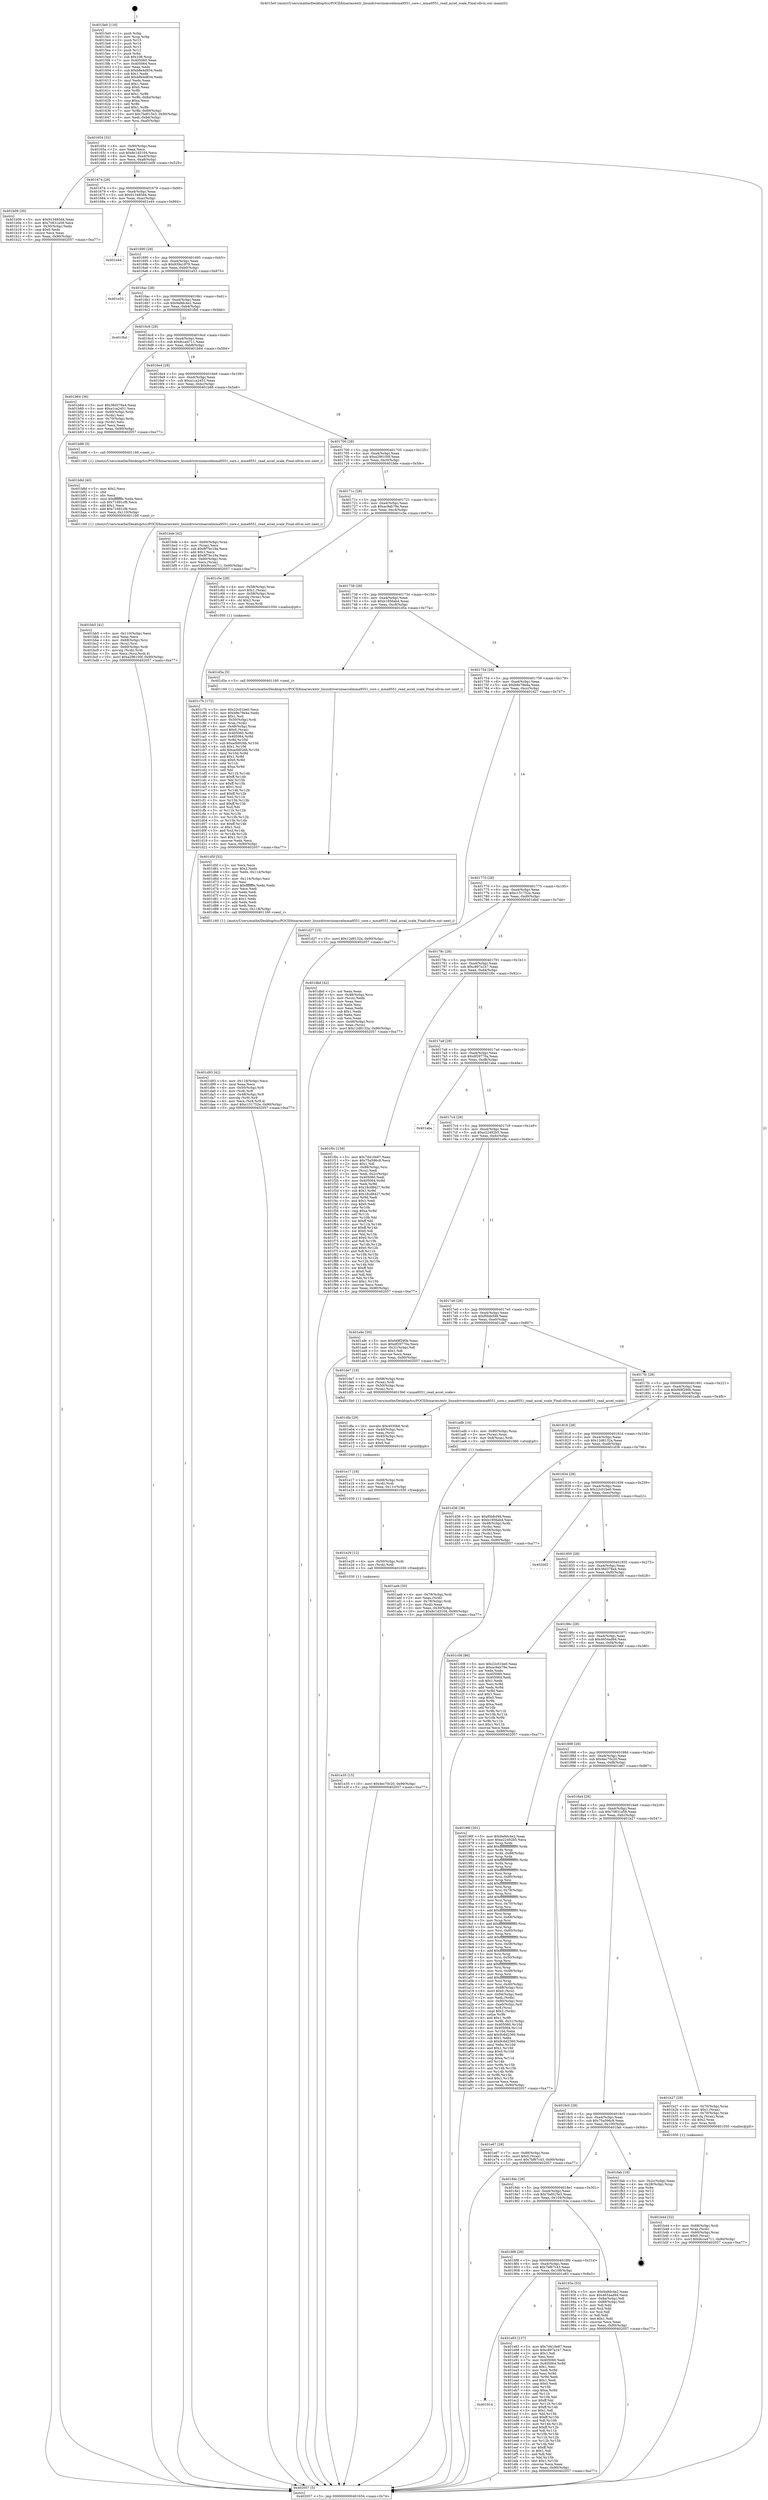 digraph "0x4015e0" {
  label = "0x4015e0 (/mnt/c/Users/mathe/Desktop/tcc/POCII/binaries/extr_linuxdriversiioaccelmma9551_core.c_mma9551_read_accel_scale_Final-ollvm.out::main(0))"
  labelloc = "t"
  node[shape=record]

  Entry [label="",width=0.3,height=0.3,shape=circle,fillcolor=black,style=filled]
  "0x401654" [label="{
     0x401654 [32]\l
     | [instrs]\l
     &nbsp;&nbsp;0x401654 \<+6\>: mov -0x90(%rbp),%eax\l
     &nbsp;&nbsp;0x40165a \<+2\>: mov %eax,%ecx\l
     &nbsp;&nbsp;0x40165c \<+6\>: sub $0x8c1d3104,%ecx\l
     &nbsp;&nbsp;0x401662 \<+6\>: mov %eax,-0xa4(%rbp)\l
     &nbsp;&nbsp;0x401668 \<+6\>: mov %ecx,-0xa8(%rbp)\l
     &nbsp;&nbsp;0x40166e \<+6\>: je 0000000000401b09 \<main+0x529\>\l
  }"]
  "0x401b09" [label="{
     0x401b09 [30]\l
     | [instrs]\l
     &nbsp;&nbsp;0x401b09 \<+5\>: mov $0x913485d4,%eax\l
     &nbsp;&nbsp;0x401b0e \<+5\>: mov $0x70831a58,%ecx\l
     &nbsp;&nbsp;0x401b13 \<+3\>: mov -0x30(%rbp),%edx\l
     &nbsp;&nbsp;0x401b16 \<+3\>: cmp $0x0,%edx\l
     &nbsp;&nbsp;0x401b19 \<+3\>: cmove %ecx,%eax\l
     &nbsp;&nbsp;0x401b1c \<+6\>: mov %eax,-0x90(%rbp)\l
     &nbsp;&nbsp;0x401b22 \<+5\>: jmp 0000000000402057 \<main+0xa77\>\l
  }"]
  "0x401674" [label="{
     0x401674 [28]\l
     | [instrs]\l
     &nbsp;&nbsp;0x401674 \<+5\>: jmp 0000000000401679 \<main+0x99\>\l
     &nbsp;&nbsp;0x401679 \<+6\>: mov -0xa4(%rbp),%eax\l
     &nbsp;&nbsp;0x40167f \<+5\>: sub $0x913485d4,%eax\l
     &nbsp;&nbsp;0x401684 \<+6\>: mov %eax,-0xac(%rbp)\l
     &nbsp;&nbsp;0x40168a \<+6\>: je 0000000000401e44 \<main+0x864\>\l
  }"]
  Exit [label="",width=0.3,height=0.3,shape=circle,fillcolor=black,style=filled,peripheries=2]
  "0x401e44" [label="{
     0x401e44\l
  }", style=dashed]
  "0x401690" [label="{
     0x401690 [28]\l
     | [instrs]\l
     &nbsp;&nbsp;0x401690 \<+5\>: jmp 0000000000401695 \<main+0xb5\>\l
     &nbsp;&nbsp;0x401695 \<+6\>: mov -0xa4(%rbp),%eax\l
     &nbsp;&nbsp;0x40169b \<+5\>: sub $0x939a1879,%eax\l
     &nbsp;&nbsp;0x4016a0 \<+6\>: mov %eax,-0xb0(%rbp)\l
     &nbsp;&nbsp;0x4016a6 \<+6\>: je 0000000000401e53 \<main+0x873\>\l
  }"]
  "0x401914" [label="{
     0x401914\l
  }", style=dashed]
  "0x401e53" [label="{
     0x401e53\l
  }", style=dashed]
  "0x4016ac" [label="{
     0x4016ac [28]\l
     | [instrs]\l
     &nbsp;&nbsp;0x4016ac \<+5\>: jmp 00000000004016b1 \<main+0xd1\>\l
     &nbsp;&nbsp;0x4016b1 \<+6\>: mov -0xa4(%rbp),%eax\l
     &nbsp;&nbsp;0x4016b7 \<+5\>: sub $0x9a9dc4e2,%eax\l
     &nbsp;&nbsp;0x4016bc \<+6\>: mov %eax,-0xb4(%rbp)\l
     &nbsp;&nbsp;0x4016c2 \<+6\>: je 0000000000401fbd \<main+0x9dd\>\l
  }"]
  "0x401e83" [label="{
     0x401e83 [137]\l
     | [instrs]\l
     &nbsp;&nbsp;0x401e83 \<+5\>: mov $0x7d410e87,%eax\l
     &nbsp;&nbsp;0x401e88 \<+5\>: mov $0xc897a1b7,%ecx\l
     &nbsp;&nbsp;0x401e8d \<+2\>: mov $0x1,%dl\l
     &nbsp;&nbsp;0x401e8f \<+2\>: xor %esi,%esi\l
     &nbsp;&nbsp;0x401e91 \<+7\>: mov 0x405060,%edi\l
     &nbsp;&nbsp;0x401e98 \<+8\>: mov 0x405064,%r8d\l
     &nbsp;&nbsp;0x401ea0 \<+3\>: sub $0x1,%esi\l
     &nbsp;&nbsp;0x401ea3 \<+3\>: mov %edi,%r9d\l
     &nbsp;&nbsp;0x401ea6 \<+3\>: add %esi,%r9d\l
     &nbsp;&nbsp;0x401ea9 \<+4\>: imul %r9d,%edi\l
     &nbsp;&nbsp;0x401ead \<+3\>: and $0x1,%edi\l
     &nbsp;&nbsp;0x401eb0 \<+3\>: cmp $0x0,%edi\l
     &nbsp;&nbsp;0x401eb3 \<+4\>: sete %r10b\l
     &nbsp;&nbsp;0x401eb7 \<+4\>: cmp $0xa,%r8d\l
     &nbsp;&nbsp;0x401ebb \<+4\>: setl %r11b\l
     &nbsp;&nbsp;0x401ebf \<+3\>: mov %r10b,%bl\l
     &nbsp;&nbsp;0x401ec2 \<+3\>: xor $0xff,%bl\l
     &nbsp;&nbsp;0x401ec5 \<+3\>: mov %r11b,%r14b\l
     &nbsp;&nbsp;0x401ec8 \<+4\>: xor $0xff,%r14b\l
     &nbsp;&nbsp;0x401ecc \<+3\>: xor $0x1,%dl\l
     &nbsp;&nbsp;0x401ecf \<+3\>: mov %bl,%r15b\l
     &nbsp;&nbsp;0x401ed2 \<+4\>: and $0xff,%r15b\l
     &nbsp;&nbsp;0x401ed6 \<+3\>: and %dl,%r10b\l
     &nbsp;&nbsp;0x401ed9 \<+3\>: mov %r14b,%r12b\l
     &nbsp;&nbsp;0x401edc \<+4\>: and $0xff,%r12b\l
     &nbsp;&nbsp;0x401ee0 \<+3\>: and %dl,%r11b\l
     &nbsp;&nbsp;0x401ee3 \<+3\>: or %r10b,%r15b\l
     &nbsp;&nbsp;0x401ee6 \<+3\>: or %r11b,%r12b\l
     &nbsp;&nbsp;0x401ee9 \<+3\>: xor %r12b,%r15b\l
     &nbsp;&nbsp;0x401eec \<+3\>: or %r14b,%bl\l
     &nbsp;&nbsp;0x401eef \<+3\>: xor $0xff,%bl\l
     &nbsp;&nbsp;0x401ef2 \<+3\>: or $0x1,%dl\l
     &nbsp;&nbsp;0x401ef5 \<+2\>: and %dl,%bl\l
     &nbsp;&nbsp;0x401ef7 \<+3\>: or %bl,%r15b\l
     &nbsp;&nbsp;0x401efa \<+4\>: test $0x1,%r15b\l
     &nbsp;&nbsp;0x401efe \<+3\>: cmovne %ecx,%eax\l
     &nbsp;&nbsp;0x401f01 \<+6\>: mov %eax,-0x90(%rbp)\l
     &nbsp;&nbsp;0x401f07 \<+5\>: jmp 0000000000402057 \<main+0xa77\>\l
  }"]
  "0x401fbd" [label="{
     0x401fbd\l
  }", style=dashed]
  "0x4016c8" [label="{
     0x4016c8 [28]\l
     | [instrs]\l
     &nbsp;&nbsp;0x4016c8 \<+5\>: jmp 00000000004016cd \<main+0xed\>\l
     &nbsp;&nbsp;0x4016cd \<+6\>: mov -0xa4(%rbp),%eax\l
     &nbsp;&nbsp;0x4016d3 \<+5\>: sub $0x9cca4711,%eax\l
     &nbsp;&nbsp;0x4016d8 \<+6\>: mov %eax,-0xb8(%rbp)\l
     &nbsp;&nbsp;0x4016de \<+6\>: je 0000000000401b64 \<main+0x584\>\l
  }"]
  "0x401e35" [label="{
     0x401e35 [15]\l
     | [instrs]\l
     &nbsp;&nbsp;0x401e35 \<+10\>: movl $0x4ec70c20,-0x90(%rbp)\l
     &nbsp;&nbsp;0x401e3f \<+5\>: jmp 0000000000402057 \<main+0xa77\>\l
  }"]
  "0x401b64" [label="{
     0x401b64 [36]\l
     | [instrs]\l
     &nbsp;&nbsp;0x401b64 \<+5\>: mov $0x36d378a4,%eax\l
     &nbsp;&nbsp;0x401b69 \<+5\>: mov $0xa1ca2451,%ecx\l
     &nbsp;&nbsp;0x401b6e \<+4\>: mov -0x60(%rbp),%rdx\l
     &nbsp;&nbsp;0x401b72 \<+2\>: mov (%rdx),%esi\l
     &nbsp;&nbsp;0x401b74 \<+4\>: mov -0x70(%rbp),%rdx\l
     &nbsp;&nbsp;0x401b78 \<+2\>: cmp (%rdx),%esi\l
     &nbsp;&nbsp;0x401b7a \<+3\>: cmovl %ecx,%eax\l
     &nbsp;&nbsp;0x401b7d \<+6\>: mov %eax,-0x90(%rbp)\l
     &nbsp;&nbsp;0x401b83 \<+5\>: jmp 0000000000402057 \<main+0xa77\>\l
  }"]
  "0x4016e4" [label="{
     0x4016e4 [28]\l
     | [instrs]\l
     &nbsp;&nbsp;0x4016e4 \<+5\>: jmp 00000000004016e9 \<main+0x109\>\l
     &nbsp;&nbsp;0x4016e9 \<+6\>: mov -0xa4(%rbp),%eax\l
     &nbsp;&nbsp;0x4016ef \<+5\>: sub $0xa1ca2451,%eax\l
     &nbsp;&nbsp;0x4016f4 \<+6\>: mov %eax,-0xbc(%rbp)\l
     &nbsp;&nbsp;0x4016fa \<+6\>: je 0000000000401b88 \<main+0x5a8\>\l
  }"]
  "0x401e29" [label="{
     0x401e29 [12]\l
     | [instrs]\l
     &nbsp;&nbsp;0x401e29 \<+4\>: mov -0x50(%rbp),%rdi\l
     &nbsp;&nbsp;0x401e2d \<+3\>: mov (%rdi),%rdi\l
     &nbsp;&nbsp;0x401e30 \<+5\>: call 0000000000401030 \<free@plt\>\l
     | [calls]\l
     &nbsp;&nbsp;0x401030 \{1\} (unknown)\l
  }"]
  "0x401b88" [label="{
     0x401b88 [5]\l
     | [instrs]\l
     &nbsp;&nbsp;0x401b88 \<+5\>: call 0000000000401160 \<next_i\>\l
     | [calls]\l
     &nbsp;&nbsp;0x401160 \{1\} (/mnt/c/Users/mathe/Desktop/tcc/POCII/binaries/extr_linuxdriversiioaccelmma9551_core.c_mma9551_read_accel_scale_Final-ollvm.out::next_i)\l
  }"]
  "0x401700" [label="{
     0x401700 [28]\l
     | [instrs]\l
     &nbsp;&nbsp;0x401700 \<+5\>: jmp 0000000000401705 \<main+0x125\>\l
     &nbsp;&nbsp;0x401705 \<+6\>: mov -0xa4(%rbp),%eax\l
     &nbsp;&nbsp;0x40170b \<+5\>: sub $0xa296100f,%eax\l
     &nbsp;&nbsp;0x401710 \<+6\>: mov %eax,-0xc0(%rbp)\l
     &nbsp;&nbsp;0x401716 \<+6\>: je 0000000000401bde \<main+0x5fe\>\l
  }"]
  "0x401e17" [label="{
     0x401e17 [18]\l
     | [instrs]\l
     &nbsp;&nbsp;0x401e17 \<+4\>: mov -0x68(%rbp),%rdi\l
     &nbsp;&nbsp;0x401e1b \<+3\>: mov (%rdi),%rdi\l
     &nbsp;&nbsp;0x401e1e \<+6\>: mov %eax,-0x11c(%rbp)\l
     &nbsp;&nbsp;0x401e24 \<+5\>: call 0000000000401030 \<free@plt\>\l
     | [calls]\l
     &nbsp;&nbsp;0x401030 \{1\} (unknown)\l
  }"]
  "0x401bde" [label="{
     0x401bde [42]\l
     | [instrs]\l
     &nbsp;&nbsp;0x401bde \<+4\>: mov -0x60(%rbp),%rax\l
     &nbsp;&nbsp;0x401be2 \<+2\>: mov (%rax),%ecx\l
     &nbsp;&nbsp;0x401be4 \<+6\>: sub $0x8f7bc19a,%ecx\l
     &nbsp;&nbsp;0x401bea \<+3\>: add $0x1,%ecx\l
     &nbsp;&nbsp;0x401bed \<+6\>: add $0x8f7bc19a,%ecx\l
     &nbsp;&nbsp;0x401bf3 \<+4\>: mov -0x60(%rbp),%rax\l
     &nbsp;&nbsp;0x401bf7 \<+2\>: mov %ecx,(%rax)\l
     &nbsp;&nbsp;0x401bf9 \<+10\>: movl $0x9cca4711,-0x90(%rbp)\l
     &nbsp;&nbsp;0x401c03 \<+5\>: jmp 0000000000402057 \<main+0xa77\>\l
  }"]
  "0x40171c" [label="{
     0x40171c [28]\l
     | [instrs]\l
     &nbsp;&nbsp;0x40171c \<+5\>: jmp 0000000000401721 \<main+0x141\>\l
     &nbsp;&nbsp;0x401721 \<+6\>: mov -0xa4(%rbp),%eax\l
     &nbsp;&nbsp;0x401727 \<+5\>: sub $0xac9ab79e,%eax\l
     &nbsp;&nbsp;0x40172c \<+6\>: mov %eax,-0xc4(%rbp)\l
     &nbsp;&nbsp;0x401732 \<+6\>: je 0000000000401c5e \<main+0x67e\>\l
  }"]
  "0x401dfa" [label="{
     0x401dfa [29]\l
     | [instrs]\l
     &nbsp;&nbsp;0x401dfa \<+10\>: movabs $0x4030b6,%rdi\l
     &nbsp;&nbsp;0x401e04 \<+4\>: mov -0x40(%rbp),%rsi\l
     &nbsp;&nbsp;0x401e08 \<+2\>: mov %eax,(%rsi)\l
     &nbsp;&nbsp;0x401e0a \<+4\>: mov -0x40(%rbp),%rsi\l
     &nbsp;&nbsp;0x401e0e \<+2\>: mov (%rsi),%esi\l
     &nbsp;&nbsp;0x401e10 \<+2\>: mov $0x0,%al\l
     &nbsp;&nbsp;0x401e12 \<+5\>: call 0000000000401040 \<printf@plt\>\l
     | [calls]\l
     &nbsp;&nbsp;0x401040 \{1\} (unknown)\l
  }"]
  "0x401c5e" [label="{
     0x401c5e [29]\l
     | [instrs]\l
     &nbsp;&nbsp;0x401c5e \<+4\>: mov -0x58(%rbp),%rax\l
     &nbsp;&nbsp;0x401c62 \<+6\>: movl $0x1,(%rax)\l
     &nbsp;&nbsp;0x401c68 \<+4\>: mov -0x58(%rbp),%rax\l
     &nbsp;&nbsp;0x401c6c \<+3\>: movslq (%rax),%rax\l
     &nbsp;&nbsp;0x401c6f \<+4\>: shl $0x2,%rax\l
     &nbsp;&nbsp;0x401c73 \<+3\>: mov %rax,%rdi\l
     &nbsp;&nbsp;0x401c76 \<+5\>: call 0000000000401050 \<malloc@plt\>\l
     | [calls]\l
     &nbsp;&nbsp;0x401050 \{1\} (unknown)\l
  }"]
  "0x401738" [label="{
     0x401738 [28]\l
     | [instrs]\l
     &nbsp;&nbsp;0x401738 \<+5\>: jmp 000000000040173d \<main+0x15d\>\l
     &nbsp;&nbsp;0x40173d \<+6\>: mov -0xa4(%rbp),%eax\l
     &nbsp;&nbsp;0x401743 \<+5\>: sub $0xb1856ab4,%eax\l
     &nbsp;&nbsp;0x401748 \<+6\>: mov %eax,-0xc8(%rbp)\l
     &nbsp;&nbsp;0x40174e \<+6\>: je 0000000000401d5a \<main+0x77a\>\l
  }"]
  "0x401d93" [label="{
     0x401d93 [42]\l
     | [instrs]\l
     &nbsp;&nbsp;0x401d93 \<+6\>: mov -0x118(%rbp),%ecx\l
     &nbsp;&nbsp;0x401d99 \<+3\>: imul %eax,%ecx\l
     &nbsp;&nbsp;0x401d9c \<+4\>: mov -0x50(%rbp),%r8\l
     &nbsp;&nbsp;0x401da0 \<+3\>: mov (%r8),%r8\l
     &nbsp;&nbsp;0x401da3 \<+4\>: mov -0x48(%rbp),%r9\l
     &nbsp;&nbsp;0x401da7 \<+3\>: movslq (%r9),%r9\l
     &nbsp;&nbsp;0x401daa \<+4\>: mov %ecx,(%r8,%r9,4)\l
     &nbsp;&nbsp;0x401dae \<+10\>: movl $0xc151752e,-0x90(%rbp)\l
     &nbsp;&nbsp;0x401db8 \<+5\>: jmp 0000000000402057 \<main+0xa77\>\l
  }"]
  "0x401d5a" [label="{
     0x401d5a [5]\l
     | [instrs]\l
     &nbsp;&nbsp;0x401d5a \<+5\>: call 0000000000401160 \<next_i\>\l
     | [calls]\l
     &nbsp;&nbsp;0x401160 \{1\} (/mnt/c/Users/mathe/Desktop/tcc/POCII/binaries/extr_linuxdriversiioaccelmma9551_core.c_mma9551_read_accel_scale_Final-ollvm.out::next_i)\l
  }"]
  "0x401754" [label="{
     0x401754 [28]\l
     | [instrs]\l
     &nbsp;&nbsp;0x401754 \<+5\>: jmp 0000000000401759 \<main+0x179\>\l
     &nbsp;&nbsp;0x401759 \<+6\>: mov -0xa4(%rbp),%eax\l
     &nbsp;&nbsp;0x40175f \<+5\>: sub $0xb9e79e4a,%eax\l
     &nbsp;&nbsp;0x401764 \<+6\>: mov %eax,-0xcc(%rbp)\l
     &nbsp;&nbsp;0x40176a \<+6\>: je 0000000000401d27 \<main+0x747\>\l
  }"]
  "0x401d5f" [label="{
     0x401d5f [52]\l
     | [instrs]\l
     &nbsp;&nbsp;0x401d5f \<+2\>: xor %ecx,%ecx\l
     &nbsp;&nbsp;0x401d61 \<+5\>: mov $0x2,%edx\l
     &nbsp;&nbsp;0x401d66 \<+6\>: mov %edx,-0x114(%rbp)\l
     &nbsp;&nbsp;0x401d6c \<+1\>: cltd\l
     &nbsp;&nbsp;0x401d6d \<+6\>: mov -0x114(%rbp),%esi\l
     &nbsp;&nbsp;0x401d73 \<+2\>: idiv %esi\l
     &nbsp;&nbsp;0x401d75 \<+6\>: imul $0xfffffffe,%edx,%edx\l
     &nbsp;&nbsp;0x401d7b \<+2\>: mov %ecx,%edi\l
     &nbsp;&nbsp;0x401d7d \<+2\>: sub %edx,%edi\l
     &nbsp;&nbsp;0x401d7f \<+2\>: mov %ecx,%edx\l
     &nbsp;&nbsp;0x401d81 \<+3\>: sub $0x1,%edx\l
     &nbsp;&nbsp;0x401d84 \<+2\>: add %edx,%edi\l
     &nbsp;&nbsp;0x401d86 \<+2\>: sub %edi,%ecx\l
     &nbsp;&nbsp;0x401d88 \<+6\>: mov %ecx,-0x118(%rbp)\l
     &nbsp;&nbsp;0x401d8e \<+5\>: call 0000000000401160 \<next_i\>\l
     | [calls]\l
     &nbsp;&nbsp;0x401160 \{1\} (/mnt/c/Users/mathe/Desktop/tcc/POCII/binaries/extr_linuxdriversiioaccelmma9551_core.c_mma9551_read_accel_scale_Final-ollvm.out::next_i)\l
  }"]
  "0x401d27" [label="{
     0x401d27 [15]\l
     | [instrs]\l
     &nbsp;&nbsp;0x401d27 \<+10\>: movl $0x12d8132a,-0x90(%rbp)\l
     &nbsp;&nbsp;0x401d31 \<+5\>: jmp 0000000000402057 \<main+0xa77\>\l
  }"]
  "0x401770" [label="{
     0x401770 [28]\l
     | [instrs]\l
     &nbsp;&nbsp;0x401770 \<+5\>: jmp 0000000000401775 \<main+0x195\>\l
     &nbsp;&nbsp;0x401775 \<+6\>: mov -0xa4(%rbp),%eax\l
     &nbsp;&nbsp;0x40177b \<+5\>: sub $0xc151752e,%eax\l
     &nbsp;&nbsp;0x401780 \<+6\>: mov %eax,-0xd0(%rbp)\l
     &nbsp;&nbsp;0x401786 \<+6\>: je 0000000000401dbd \<main+0x7dd\>\l
  }"]
  "0x401c7b" [label="{
     0x401c7b [172]\l
     | [instrs]\l
     &nbsp;&nbsp;0x401c7b \<+5\>: mov $0x22c01be0,%ecx\l
     &nbsp;&nbsp;0x401c80 \<+5\>: mov $0xb9e79e4a,%edx\l
     &nbsp;&nbsp;0x401c85 \<+3\>: mov $0x1,%sil\l
     &nbsp;&nbsp;0x401c88 \<+4\>: mov -0x50(%rbp),%rdi\l
     &nbsp;&nbsp;0x401c8c \<+3\>: mov %rax,(%rdi)\l
     &nbsp;&nbsp;0x401c8f \<+4\>: mov -0x48(%rbp),%rax\l
     &nbsp;&nbsp;0x401c93 \<+6\>: movl $0x0,(%rax)\l
     &nbsp;&nbsp;0x401c99 \<+8\>: mov 0x405060,%r8d\l
     &nbsp;&nbsp;0x401ca1 \<+8\>: mov 0x405064,%r9d\l
     &nbsp;&nbsp;0x401ca9 \<+3\>: mov %r8d,%r10d\l
     &nbsp;&nbsp;0x401cac \<+7\>: sub $0xacfd026b,%r10d\l
     &nbsp;&nbsp;0x401cb3 \<+4\>: sub $0x1,%r10d\l
     &nbsp;&nbsp;0x401cb7 \<+7\>: add $0xacfd026b,%r10d\l
     &nbsp;&nbsp;0x401cbe \<+4\>: imul %r10d,%r8d\l
     &nbsp;&nbsp;0x401cc2 \<+4\>: and $0x1,%r8d\l
     &nbsp;&nbsp;0x401cc6 \<+4\>: cmp $0x0,%r8d\l
     &nbsp;&nbsp;0x401cca \<+4\>: sete %r11b\l
     &nbsp;&nbsp;0x401cce \<+4\>: cmp $0xa,%r9d\l
     &nbsp;&nbsp;0x401cd2 \<+3\>: setl %bl\l
     &nbsp;&nbsp;0x401cd5 \<+3\>: mov %r11b,%r14b\l
     &nbsp;&nbsp;0x401cd8 \<+4\>: xor $0xff,%r14b\l
     &nbsp;&nbsp;0x401cdc \<+3\>: mov %bl,%r15b\l
     &nbsp;&nbsp;0x401cdf \<+4\>: xor $0xff,%r15b\l
     &nbsp;&nbsp;0x401ce3 \<+4\>: xor $0x1,%sil\l
     &nbsp;&nbsp;0x401ce7 \<+3\>: mov %r14b,%r12b\l
     &nbsp;&nbsp;0x401cea \<+4\>: and $0xff,%r12b\l
     &nbsp;&nbsp;0x401cee \<+3\>: and %sil,%r11b\l
     &nbsp;&nbsp;0x401cf1 \<+3\>: mov %r15b,%r13b\l
     &nbsp;&nbsp;0x401cf4 \<+4\>: and $0xff,%r13b\l
     &nbsp;&nbsp;0x401cf8 \<+3\>: and %sil,%bl\l
     &nbsp;&nbsp;0x401cfb \<+3\>: or %r11b,%r12b\l
     &nbsp;&nbsp;0x401cfe \<+3\>: or %bl,%r13b\l
     &nbsp;&nbsp;0x401d01 \<+3\>: xor %r13b,%r12b\l
     &nbsp;&nbsp;0x401d04 \<+3\>: or %r15b,%r14b\l
     &nbsp;&nbsp;0x401d07 \<+4\>: xor $0xff,%r14b\l
     &nbsp;&nbsp;0x401d0b \<+4\>: or $0x1,%sil\l
     &nbsp;&nbsp;0x401d0f \<+3\>: and %sil,%r14b\l
     &nbsp;&nbsp;0x401d12 \<+3\>: or %r14b,%r12b\l
     &nbsp;&nbsp;0x401d15 \<+4\>: test $0x1,%r12b\l
     &nbsp;&nbsp;0x401d19 \<+3\>: cmovne %edx,%ecx\l
     &nbsp;&nbsp;0x401d1c \<+6\>: mov %ecx,-0x90(%rbp)\l
     &nbsp;&nbsp;0x401d22 \<+5\>: jmp 0000000000402057 \<main+0xa77\>\l
  }"]
  "0x401dbd" [label="{
     0x401dbd [42]\l
     | [instrs]\l
     &nbsp;&nbsp;0x401dbd \<+2\>: xor %eax,%eax\l
     &nbsp;&nbsp;0x401dbf \<+4\>: mov -0x48(%rbp),%rcx\l
     &nbsp;&nbsp;0x401dc3 \<+2\>: mov (%rcx),%edx\l
     &nbsp;&nbsp;0x401dc5 \<+2\>: mov %eax,%esi\l
     &nbsp;&nbsp;0x401dc7 \<+2\>: sub %edx,%esi\l
     &nbsp;&nbsp;0x401dc9 \<+2\>: mov %eax,%edx\l
     &nbsp;&nbsp;0x401dcb \<+3\>: sub $0x1,%edx\l
     &nbsp;&nbsp;0x401dce \<+2\>: add %edx,%esi\l
     &nbsp;&nbsp;0x401dd0 \<+2\>: sub %esi,%eax\l
     &nbsp;&nbsp;0x401dd2 \<+4\>: mov -0x48(%rbp),%rcx\l
     &nbsp;&nbsp;0x401dd6 \<+2\>: mov %eax,(%rcx)\l
     &nbsp;&nbsp;0x401dd8 \<+10\>: movl $0x12d8132a,-0x90(%rbp)\l
     &nbsp;&nbsp;0x401de2 \<+5\>: jmp 0000000000402057 \<main+0xa77\>\l
  }"]
  "0x40178c" [label="{
     0x40178c [28]\l
     | [instrs]\l
     &nbsp;&nbsp;0x40178c \<+5\>: jmp 0000000000401791 \<main+0x1b1\>\l
     &nbsp;&nbsp;0x401791 \<+6\>: mov -0xa4(%rbp),%eax\l
     &nbsp;&nbsp;0x401797 \<+5\>: sub $0xc897a1b7,%eax\l
     &nbsp;&nbsp;0x40179c \<+6\>: mov %eax,-0xd4(%rbp)\l
     &nbsp;&nbsp;0x4017a2 \<+6\>: je 0000000000401f0c \<main+0x92c\>\l
  }"]
  "0x401bb5" [label="{
     0x401bb5 [41]\l
     | [instrs]\l
     &nbsp;&nbsp;0x401bb5 \<+6\>: mov -0x110(%rbp),%ecx\l
     &nbsp;&nbsp;0x401bbb \<+3\>: imul %eax,%ecx\l
     &nbsp;&nbsp;0x401bbe \<+4\>: mov -0x68(%rbp),%rsi\l
     &nbsp;&nbsp;0x401bc2 \<+3\>: mov (%rsi),%rsi\l
     &nbsp;&nbsp;0x401bc5 \<+4\>: mov -0x60(%rbp),%rdi\l
     &nbsp;&nbsp;0x401bc9 \<+3\>: movslq (%rdi),%rdi\l
     &nbsp;&nbsp;0x401bcc \<+3\>: mov %ecx,(%rsi,%rdi,4)\l
     &nbsp;&nbsp;0x401bcf \<+10\>: movl $0xa296100f,-0x90(%rbp)\l
     &nbsp;&nbsp;0x401bd9 \<+5\>: jmp 0000000000402057 \<main+0xa77\>\l
  }"]
  "0x401f0c" [label="{
     0x401f0c [159]\l
     | [instrs]\l
     &nbsp;&nbsp;0x401f0c \<+5\>: mov $0x7d410e87,%eax\l
     &nbsp;&nbsp;0x401f11 \<+5\>: mov $0x75a596c9,%ecx\l
     &nbsp;&nbsp;0x401f16 \<+2\>: mov $0x1,%dl\l
     &nbsp;&nbsp;0x401f18 \<+7\>: mov -0x88(%rbp),%rsi\l
     &nbsp;&nbsp;0x401f1f \<+2\>: mov (%rsi),%edi\l
     &nbsp;&nbsp;0x401f21 \<+3\>: mov %edi,-0x2c(%rbp)\l
     &nbsp;&nbsp;0x401f24 \<+7\>: mov 0x405060,%edi\l
     &nbsp;&nbsp;0x401f2b \<+8\>: mov 0x405064,%r8d\l
     &nbsp;&nbsp;0x401f33 \<+3\>: mov %edi,%r9d\l
     &nbsp;&nbsp;0x401f36 \<+7\>: sub $0x18cd8427,%r9d\l
     &nbsp;&nbsp;0x401f3d \<+4\>: sub $0x1,%r9d\l
     &nbsp;&nbsp;0x401f41 \<+7\>: add $0x18cd8427,%r9d\l
     &nbsp;&nbsp;0x401f48 \<+4\>: imul %r9d,%edi\l
     &nbsp;&nbsp;0x401f4c \<+3\>: and $0x1,%edi\l
     &nbsp;&nbsp;0x401f4f \<+3\>: cmp $0x0,%edi\l
     &nbsp;&nbsp;0x401f52 \<+4\>: sete %r10b\l
     &nbsp;&nbsp;0x401f56 \<+4\>: cmp $0xa,%r8d\l
     &nbsp;&nbsp;0x401f5a \<+4\>: setl %r11b\l
     &nbsp;&nbsp;0x401f5e \<+3\>: mov %r10b,%bl\l
     &nbsp;&nbsp;0x401f61 \<+3\>: xor $0xff,%bl\l
     &nbsp;&nbsp;0x401f64 \<+3\>: mov %r11b,%r14b\l
     &nbsp;&nbsp;0x401f67 \<+4\>: xor $0xff,%r14b\l
     &nbsp;&nbsp;0x401f6b \<+3\>: xor $0x0,%dl\l
     &nbsp;&nbsp;0x401f6e \<+3\>: mov %bl,%r15b\l
     &nbsp;&nbsp;0x401f71 \<+4\>: and $0x0,%r15b\l
     &nbsp;&nbsp;0x401f75 \<+3\>: and %dl,%r10b\l
     &nbsp;&nbsp;0x401f78 \<+3\>: mov %r14b,%r12b\l
     &nbsp;&nbsp;0x401f7b \<+4\>: and $0x0,%r12b\l
     &nbsp;&nbsp;0x401f7f \<+3\>: and %dl,%r11b\l
     &nbsp;&nbsp;0x401f82 \<+3\>: or %r10b,%r15b\l
     &nbsp;&nbsp;0x401f85 \<+3\>: or %r11b,%r12b\l
     &nbsp;&nbsp;0x401f88 \<+3\>: xor %r12b,%r15b\l
     &nbsp;&nbsp;0x401f8b \<+3\>: or %r14b,%bl\l
     &nbsp;&nbsp;0x401f8e \<+3\>: xor $0xff,%bl\l
     &nbsp;&nbsp;0x401f91 \<+3\>: or $0x0,%dl\l
     &nbsp;&nbsp;0x401f94 \<+2\>: and %dl,%bl\l
     &nbsp;&nbsp;0x401f96 \<+3\>: or %bl,%r15b\l
     &nbsp;&nbsp;0x401f99 \<+4\>: test $0x1,%r15b\l
     &nbsp;&nbsp;0x401f9d \<+3\>: cmovne %ecx,%eax\l
     &nbsp;&nbsp;0x401fa0 \<+6\>: mov %eax,-0x90(%rbp)\l
     &nbsp;&nbsp;0x401fa6 \<+5\>: jmp 0000000000402057 \<main+0xa77\>\l
  }"]
  "0x4017a8" [label="{
     0x4017a8 [28]\l
     | [instrs]\l
     &nbsp;&nbsp;0x4017a8 \<+5\>: jmp 00000000004017ad \<main+0x1cd\>\l
     &nbsp;&nbsp;0x4017ad \<+6\>: mov -0xa4(%rbp),%eax\l
     &nbsp;&nbsp;0x4017b3 \<+5\>: sub $0xdf29770a,%eax\l
     &nbsp;&nbsp;0x4017b8 \<+6\>: mov %eax,-0xd8(%rbp)\l
     &nbsp;&nbsp;0x4017be \<+6\>: je 0000000000401aba \<main+0x4da\>\l
  }"]
  "0x401b8d" [label="{
     0x401b8d [40]\l
     | [instrs]\l
     &nbsp;&nbsp;0x401b8d \<+5\>: mov $0x2,%ecx\l
     &nbsp;&nbsp;0x401b92 \<+1\>: cltd\l
     &nbsp;&nbsp;0x401b93 \<+2\>: idiv %ecx\l
     &nbsp;&nbsp;0x401b95 \<+6\>: imul $0xfffffffe,%edx,%ecx\l
     &nbsp;&nbsp;0x401b9b \<+6\>: sub $0x71691cf6,%ecx\l
     &nbsp;&nbsp;0x401ba1 \<+3\>: add $0x1,%ecx\l
     &nbsp;&nbsp;0x401ba4 \<+6\>: add $0x71691cf6,%ecx\l
     &nbsp;&nbsp;0x401baa \<+6\>: mov %ecx,-0x110(%rbp)\l
     &nbsp;&nbsp;0x401bb0 \<+5\>: call 0000000000401160 \<next_i\>\l
     | [calls]\l
     &nbsp;&nbsp;0x401160 \{1\} (/mnt/c/Users/mathe/Desktop/tcc/POCII/binaries/extr_linuxdriversiioaccelmma9551_core.c_mma9551_read_accel_scale_Final-ollvm.out::next_i)\l
  }"]
  "0x401aba" [label="{
     0x401aba\l
  }", style=dashed]
  "0x4017c4" [label="{
     0x4017c4 [28]\l
     | [instrs]\l
     &nbsp;&nbsp;0x4017c4 \<+5\>: jmp 00000000004017c9 \<main+0x1e9\>\l
     &nbsp;&nbsp;0x4017c9 \<+6\>: mov -0xa4(%rbp),%eax\l
     &nbsp;&nbsp;0x4017cf \<+5\>: sub $0xe22492b5,%eax\l
     &nbsp;&nbsp;0x4017d4 \<+6\>: mov %eax,-0xdc(%rbp)\l
     &nbsp;&nbsp;0x4017da \<+6\>: je 0000000000401a9c \<main+0x4bc\>\l
  }"]
  "0x401b44" [label="{
     0x401b44 [32]\l
     | [instrs]\l
     &nbsp;&nbsp;0x401b44 \<+4\>: mov -0x68(%rbp),%rdi\l
     &nbsp;&nbsp;0x401b48 \<+3\>: mov %rax,(%rdi)\l
     &nbsp;&nbsp;0x401b4b \<+4\>: mov -0x60(%rbp),%rax\l
     &nbsp;&nbsp;0x401b4f \<+6\>: movl $0x0,(%rax)\l
     &nbsp;&nbsp;0x401b55 \<+10\>: movl $0x9cca4711,-0x90(%rbp)\l
     &nbsp;&nbsp;0x401b5f \<+5\>: jmp 0000000000402057 \<main+0xa77\>\l
  }"]
  "0x401a9c" [label="{
     0x401a9c [30]\l
     | [instrs]\l
     &nbsp;&nbsp;0x401a9c \<+5\>: mov $0xf49f290b,%eax\l
     &nbsp;&nbsp;0x401aa1 \<+5\>: mov $0xdf29770a,%ecx\l
     &nbsp;&nbsp;0x401aa6 \<+3\>: mov -0x31(%rbp),%dl\l
     &nbsp;&nbsp;0x401aa9 \<+3\>: test $0x1,%dl\l
     &nbsp;&nbsp;0x401aac \<+3\>: cmovne %ecx,%eax\l
     &nbsp;&nbsp;0x401aaf \<+6\>: mov %eax,-0x90(%rbp)\l
     &nbsp;&nbsp;0x401ab5 \<+5\>: jmp 0000000000402057 \<main+0xa77\>\l
  }"]
  "0x4017e0" [label="{
     0x4017e0 [28]\l
     | [instrs]\l
     &nbsp;&nbsp;0x4017e0 \<+5\>: jmp 00000000004017e5 \<main+0x205\>\l
     &nbsp;&nbsp;0x4017e5 \<+6\>: mov -0xa4(%rbp),%eax\l
     &nbsp;&nbsp;0x4017eb \<+5\>: sub $0xf0b8cf48,%eax\l
     &nbsp;&nbsp;0x4017f0 \<+6\>: mov %eax,-0xe0(%rbp)\l
     &nbsp;&nbsp;0x4017f6 \<+6\>: je 0000000000401de7 \<main+0x807\>\l
  }"]
  "0x401aeb" [label="{
     0x401aeb [30]\l
     | [instrs]\l
     &nbsp;&nbsp;0x401aeb \<+4\>: mov -0x78(%rbp),%rdi\l
     &nbsp;&nbsp;0x401aef \<+2\>: mov %eax,(%rdi)\l
     &nbsp;&nbsp;0x401af1 \<+4\>: mov -0x78(%rbp),%rdi\l
     &nbsp;&nbsp;0x401af5 \<+2\>: mov (%rdi),%eax\l
     &nbsp;&nbsp;0x401af7 \<+3\>: mov %eax,-0x30(%rbp)\l
     &nbsp;&nbsp;0x401afa \<+10\>: movl $0x8c1d3104,-0x90(%rbp)\l
     &nbsp;&nbsp;0x401b04 \<+5\>: jmp 0000000000402057 \<main+0xa77\>\l
  }"]
  "0x401de7" [label="{
     0x401de7 [19]\l
     | [instrs]\l
     &nbsp;&nbsp;0x401de7 \<+4\>: mov -0x68(%rbp),%rax\l
     &nbsp;&nbsp;0x401deb \<+3\>: mov (%rax),%rdi\l
     &nbsp;&nbsp;0x401dee \<+4\>: mov -0x50(%rbp),%rax\l
     &nbsp;&nbsp;0x401df2 \<+3\>: mov (%rax),%rsi\l
     &nbsp;&nbsp;0x401df5 \<+5\>: call 00000000004015b0 \<mma9551_read_accel_scale\>\l
     | [calls]\l
     &nbsp;&nbsp;0x4015b0 \{1\} (/mnt/c/Users/mathe/Desktop/tcc/POCII/binaries/extr_linuxdriversiioaccelmma9551_core.c_mma9551_read_accel_scale_Final-ollvm.out::mma9551_read_accel_scale)\l
  }"]
  "0x4017fc" [label="{
     0x4017fc [28]\l
     | [instrs]\l
     &nbsp;&nbsp;0x4017fc \<+5\>: jmp 0000000000401801 \<main+0x221\>\l
     &nbsp;&nbsp;0x401801 \<+6\>: mov -0xa4(%rbp),%eax\l
     &nbsp;&nbsp;0x401807 \<+5\>: sub $0xf49f290b,%eax\l
     &nbsp;&nbsp;0x40180c \<+6\>: mov %eax,-0xe4(%rbp)\l
     &nbsp;&nbsp;0x401812 \<+6\>: je 0000000000401adb \<main+0x4fb\>\l
  }"]
  "0x4015e0" [label="{
     0x4015e0 [116]\l
     | [instrs]\l
     &nbsp;&nbsp;0x4015e0 \<+1\>: push %rbp\l
     &nbsp;&nbsp;0x4015e1 \<+3\>: mov %rsp,%rbp\l
     &nbsp;&nbsp;0x4015e4 \<+2\>: push %r15\l
     &nbsp;&nbsp;0x4015e6 \<+2\>: push %r14\l
     &nbsp;&nbsp;0x4015e8 \<+2\>: push %r13\l
     &nbsp;&nbsp;0x4015ea \<+2\>: push %r12\l
     &nbsp;&nbsp;0x4015ec \<+1\>: push %rbx\l
     &nbsp;&nbsp;0x4015ed \<+7\>: sub $0x108,%rsp\l
     &nbsp;&nbsp;0x4015f4 \<+7\>: mov 0x405060,%eax\l
     &nbsp;&nbsp;0x4015fb \<+7\>: mov 0x405064,%ecx\l
     &nbsp;&nbsp;0x401602 \<+2\>: mov %eax,%edx\l
     &nbsp;&nbsp;0x401604 \<+6\>: sub $0xb8e4d834,%edx\l
     &nbsp;&nbsp;0x40160a \<+3\>: sub $0x1,%edx\l
     &nbsp;&nbsp;0x40160d \<+6\>: add $0xb8e4d834,%edx\l
     &nbsp;&nbsp;0x401613 \<+3\>: imul %edx,%eax\l
     &nbsp;&nbsp;0x401616 \<+3\>: and $0x1,%eax\l
     &nbsp;&nbsp;0x401619 \<+3\>: cmp $0x0,%eax\l
     &nbsp;&nbsp;0x40161c \<+4\>: sete %r8b\l
     &nbsp;&nbsp;0x401620 \<+4\>: and $0x1,%r8b\l
     &nbsp;&nbsp;0x401624 \<+7\>: mov %r8b,-0x8a(%rbp)\l
     &nbsp;&nbsp;0x40162b \<+3\>: cmp $0xa,%ecx\l
     &nbsp;&nbsp;0x40162e \<+4\>: setl %r8b\l
     &nbsp;&nbsp;0x401632 \<+4\>: and $0x1,%r8b\l
     &nbsp;&nbsp;0x401636 \<+7\>: mov %r8b,-0x89(%rbp)\l
     &nbsp;&nbsp;0x40163d \<+10\>: movl $0x7bd015e3,-0x90(%rbp)\l
     &nbsp;&nbsp;0x401647 \<+6\>: mov %edi,-0x94(%rbp)\l
     &nbsp;&nbsp;0x40164d \<+7\>: mov %rsi,-0xa0(%rbp)\l
  }"]
  "0x401adb" [label="{
     0x401adb [16]\l
     | [instrs]\l
     &nbsp;&nbsp;0x401adb \<+4\>: mov -0x80(%rbp),%rax\l
     &nbsp;&nbsp;0x401adf \<+3\>: mov (%rax),%rax\l
     &nbsp;&nbsp;0x401ae2 \<+4\>: mov 0x8(%rax),%rdi\l
     &nbsp;&nbsp;0x401ae6 \<+5\>: call 0000000000401060 \<atoi@plt\>\l
     | [calls]\l
     &nbsp;&nbsp;0x401060 \{1\} (unknown)\l
  }"]
  "0x401818" [label="{
     0x401818 [28]\l
     | [instrs]\l
     &nbsp;&nbsp;0x401818 \<+5\>: jmp 000000000040181d \<main+0x23d\>\l
     &nbsp;&nbsp;0x40181d \<+6\>: mov -0xa4(%rbp),%eax\l
     &nbsp;&nbsp;0x401823 \<+5\>: sub $0x12d8132a,%eax\l
     &nbsp;&nbsp;0x401828 \<+6\>: mov %eax,-0xe8(%rbp)\l
     &nbsp;&nbsp;0x40182e \<+6\>: je 0000000000401d36 \<main+0x756\>\l
  }"]
  "0x402057" [label="{
     0x402057 [5]\l
     | [instrs]\l
     &nbsp;&nbsp;0x402057 \<+5\>: jmp 0000000000401654 \<main+0x74\>\l
  }"]
  "0x401d36" [label="{
     0x401d36 [36]\l
     | [instrs]\l
     &nbsp;&nbsp;0x401d36 \<+5\>: mov $0xf0b8cf48,%eax\l
     &nbsp;&nbsp;0x401d3b \<+5\>: mov $0xb1856ab4,%ecx\l
     &nbsp;&nbsp;0x401d40 \<+4\>: mov -0x48(%rbp),%rdx\l
     &nbsp;&nbsp;0x401d44 \<+2\>: mov (%rdx),%esi\l
     &nbsp;&nbsp;0x401d46 \<+4\>: mov -0x58(%rbp),%rdx\l
     &nbsp;&nbsp;0x401d4a \<+2\>: cmp (%rdx),%esi\l
     &nbsp;&nbsp;0x401d4c \<+3\>: cmovl %ecx,%eax\l
     &nbsp;&nbsp;0x401d4f \<+6\>: mov %eax,-0x90(%rbp)\l
     &nbsp;&nbsp;0x401d55 \<+5\>: jmp 0000000000402057 \<main+0xa77\>\l
  }"]
  "0x401834" [label="{
     0x401834 [28]\l
     | [instrs]\l
     &nbsp;&nbsp;0x401834 \<+5\>: jmp 0000000000401839 \<main+0x259\>\l
     &nbsp;&nbsp;0x401839 \<+6\>: mov -0xa4(%rbp),%eax\l
     &nbsp;&nbsp;0x40183f \<+5\>: sub $0x22c01be0,%eax\l
     &nbsp;&nbsp;0x401844 \<+6\>: mov %eax,-0xec(%rbp)\l
     &nbsp;&nbsp;0x40184a \<+6\>: je 0000000000402002 \<main+0xa22\>\l
  }"]
  "0x4018f8" [label="{
     0x4018f8 [28]\l
     | [instrs]\l
     &nbsp;&nbsp;0x4018f8 \<+5\>: jmp 00000000004018fd \<main+0x31d\>\l
     &nbsp;&nbsp;0x4018fd \<+6\>: mov -0xa4(%rbp),%eax\l
     &nbsp;&nbsp;0x401903 \<+5\>: sub $0x7bf67c43,%eax\l
     &nbsp;&nbsp;0x401908 \<+6\>: mov %eax,-0x108(%rbp)\l
     &nbsp;&nbsp;0x40190e \<+6\>: je 0000000000401e83 \<main+0x8a3\>\l
  }"]
  "0x402002" [label="{
     0x402002\l
  }", style=dashed]
  "0x401850" [label="{
     0x401850 [28]\l
     | [instrs]\l
     &nbsp;&nbsp;0x401850 \<+5\>: jmp 0000000000401855 \<main+0x275\>\l
     &nbsp;&nbsp;0x401855 \<+6\>: mov -0xa4(%rbp),%eax\l
     &nbsp;&nbsp;0x40185b \<+5\>: sub $0x36d378a4,%eax\l
     &nbsp;&nbsp;0x401860 \<+6\>: mov %eax,-0xf0(%rbp)\l
     &nbsp;&nbsp;0x401866 \<+6\>: je 0000000000401c08 \<main+0x628\>\l
  }"]
  "0x40193a" [label="{
     0x40193a [53]\l
     | [instrs]\l
     &nbsp;&nbsp;0x40193a \<+5\>: mov $0x9a9dc4e2,%eax\l
     &nbsp;&nbsp;0x40193f \<+5\>: mov $0x4654ad94,%ecx\l
     &nbsp;&nbsp;0x401944 \<+6\>: mov -0x8a(%rbp),%dl\l
     &nbsp;&nbsp;0x40194a \<+7\>: mov -0x89(%rbp),%sil\l
     &nbsp;&nbsp;0x401951 \<+3\>: mov %dl,%dil\l
     &nbsp;&nbsp;0x401954 \<+3\>: and %sil,%dil\l
     &nbsp;&nbsp;0x401957 \<+3\>: xor %sil,%dl\l
     &nbsp;&nbsp;0x40195a \<+3\>: or %dl,%dil\l
     &nbsp;&nbsp;0x40195d \<+4\>: test $0x1,%dil\l
     &nbsp;&nbsp;0x401961 \<+3\>: cmovne %ecx,%eax\l
     &nbsp;&nbsp;0x401964 \<+6\>: mov %eax,-0x90(%rbp)\l
     &nbsp;&nbsp;0x40196a \<+5\>: jmp 0000000000402057 \<main+0xa77\>\l
  }"]
  "0x401c08" [label="{
     0x401c08 [86]\l
     | [instrs]\l
     &nbsp;&nbsp;0x401c08 \<+5\>: mov $0x22c01be0,%eax\l
     &nbsp;&nbsp;0x401c0d \<+5\>: mov $0xac9ab79e,%ecx\l
     &nbsp;&nbsp;0x401c12 \<+2\>: xor %edx,%edx\l
     &nbsp;&nbsp;0x401c14 \<+7\>: mov 0x405060,%esi\l
     &nbsp;&nbsp;0x401c1b \<+7\>: mov 0x405064,%edi\l
     &nbsp;&nbsp;0x401c22 \<+3\>: sub $0x1,%edx\l
     &nbsp;&nbsp;0x401c25 \<+3\>: mov %esi,%r8d\l
     &nbsp;&nbsp;0x401c28 \<+3\>: add %edx,%r8d\l
     &nbsp;&nbsp;0x401c2b \<+4\>: imul %r8d,%esi\l
     &nbsp;&nbsp;0x401c2f \<+3\>: and $0x1,%esi\l
     &nbsp;&nbsp;0x401c32 \<+3\>: cmp $0x0,%esi\l
     &nbsp;&nbsp;0x401c35 \<+4\>: sete %r9b\l
     &nbsp;&nbsp;0x401c39 \<+3\>: cmp $0xa,%edi\l
     &nbsp;&nbsp;0x401c3c \<+4\>: setl %r10b\l
     &nbsp;&nbsp;0x401c40 \<+3\>: mov %r9b,%r11b\l
     &nbsp;&nbsp;0x401c43 \<+3\>: and %r10b,%r11b\l
     &nbsp;&nbsp;0x401c46 \<+3\>: xor %r10b,%r9b\l
     &nbsp;&nbsp;0x401c49 \<+3\>: or %r9b,%r11b\l
     &nbsp;&nbsp;0x401c4c \<+4\>: test $0x1,%r11b\l
     &nbsp;&nbsp;0x401c50 \<+3\>: cmovne %ecx,%eax\l
     &nbsp;&nbsp;0x401c53 \<+6\>: mov %eax,-0x90(%rbp)\l
     &nbsp;&nbsp;0x401c59 \<+5\>: jmp 0000000000402057 \<main+0xa77\>\l
  }"]
  "0x40186c" [label="{
     0x40186c [28]\l
     | [instrs]\l
     &nbsp;&nbsp;0x40186c \<+5\>: jmp 0000000000401871 \<main+0x291\>\l
     &nbsp;&nbsp;0x401871 \<+6\>: mov -0xa4(%rbp),%eax\l
     &nbsp;&nbsp;0x401877 \<+5\>: sub $0x4654ad94,%eax\l
     &nbsp;&nbsp;0x40187c \<+6\>: mov %eax,-0xf4(%rbp)\l
     &nbsp;&nbsp;0x401882 \<+6\>: je 000000000040196f \<main+0x38f\>\l
  }"]
  "0x4018dc" [label="{
     0x4018dc [28]\l
     | [instrs]\l
     &nbsp;&nbsp;0x4018dc \<+5\>: jmp 00000000004018e1 \<main+0x301\>\l
     &nbsp;&nbsp;0x4018e1 \<+6\>: mov -0xa4(%rbp),%eax\l
     &nbsp;&nbsp;0x4018e7 \<+5\>: sub $0x7bd015e3,%eax\l
     &nbsp;&nbsp;0x4018ec \<+6\>: mov %eax,-0x104(%rbp)\l
     &nbsp;&nbsp;0x4018f2 \<+6\>: je 000000000040193a \<main+0x35a\>\l
  }"]
  "0x40196f" [label="{
     0x40196f [301]\l
     | [instrs]\l
     &nbsp;&nbsp;0x40196f \<+5\>: mov $0x9a9dc4e2,%eax\l
     &nbsp;&nbsp;0x401974 \<+5\>: mov $0xe22492b5,%ecx\l
     &nbsp;&nbsp;0x401979 \<+3\>: mov %rsp,%rdx\l
     &nbsp;&nbsp;0x40197c \<+4\>: add $0xfffffffffffffff0,%rdx\l
     &nbsp;&nbsp;0x401980 \<+3\>: mov %rdx,%rsp\l
     &nbsp;&nbsp;0x401983 \<+7\>: mov %rdx,-0x88(%rbp)\l
     &nbsp;&nbsp;0x40198a \<+3\>: mov %rsp,%rdx\l
     &nbsp;&nbsp;0x40198d \<+4\>: add $0xfffffffffffffff0,%rdx\l
     &nbsp;&nbsp;0x401991 \<+3\>: mov %rdx,%rsp\l
     &nbsp;&nbsp;0x401994 \<+3\>: mov %rsp,%rsi\l
     &nbsp;&nbsp;0x401997 \<+4\>: add $0xfffffffffffffff0,%rsi\l
     &nbsp;&nbsp;0x40199b \<+3\>: mov %rsi,%rsp\l
     &nbsp;&nbsp;0x40199e \<+4\>: mov %rsi,-0x80(%rbp)\l
     &nbsp;&nbsp;0x4019a2 \<+3\>: mov %rsp,%rsi\l
     &nbsp;&nbsp;0x4019a5 \<+4\>: add $0xfffffffffffffff0,%rsi\l
     &nbsp;&nbsp;0x4019a9 \<+3\>: mov %rsi,%rsp\l
     &nbsp;&nbsp;0x4019ac \<+4\>: mov %rsi,-0x78(%rbp)\l
     &nbsp;&nbsp;0x4019b0 \<+3\>: mov %rsp,%rsi\l
     &nbsp;&nbsp;0x4019b3 \<+4\>: add $0xfffffffffffffff0,%rsi\l
     &nbsp;&nbsp;0x4019b7 \<+3\>: mov %rsi,%rsp\l
     &nbsp;&nbsp;0x4019ba \<+4\>: mov %rsi,-0x70(%rbp)\l
     &nbsp;&nbsp;0x4019be \<+3\>: mov %rsp,%rsi\l
     &nbsp;&nbsp;0x4019c1 \<+4\>: add $0xfffffffffffffff0,%rsi\l
     &nbsp;&nbsp;0x4019c5 \<+3\>: mov %rsi,%rsp\l
     &nbsp;&nbsp;0x4019c8 \<+4\>: mov %rsi,-0x68(%rbp)\l
     &nbsp;&nbsp;0x4019cc \<+3\>: mov %rsp,%rsi\l
     &nbsp;&nbsp;0x4019cf \<+4\>: add $0xfffffffffffffff0,%rsi\l
     &nbsp;&nbsp;0x4019d3 \<+3\>: mov %rsi,%rsp\l
     &nbsp;&nbsp;0x4019d6 \<+4\>: mov %rsi,-0x60(%rbp)\l
     &nbsp;&nbsp;0x4019da \<+3\>: mov %rsp,%rsi\l
     &nbsp;&nbsp;0x4019dd \<+4\>: add $0xfffffffffffffff0,%rsi\l
     &nbsp;&nbsp;0x4019e1 \<+3\>: mov %rsi,%rsp\l
     &nbsp;&nbsp;0x4019e4 \<+4\>: mov %rsi,-0x58(%rbp)\l
     &nbsp;&nbsp;0x4019e8 \<+3\>: mov %rsp,%rsi\l
     &nbsp;&nbsp;0x4019eb \<+4\>: add $0xfffffffffffffff0,%rsi\l
     &nbsp;&nbsp;0x4019ef \<+3\>: mov %rsi,%rsp\l
     &nbsp;&nbsp;0x4019f2 \<+4\>: mov %rsi,-0x50(%rbp)\l
     &nbsp;&nbsp;0x4019f6 \<+3\>: mov %rsp,%rsi\l
     &nbsp;&nbsp;0x4019f9 \<+4\>: add $0xfffffffffffffff0,%rsi\l
     &nbsp;&nbsp;0x4019fd \<+3\>: mov %rsi,%rsp\l
     &nbsp;&nbsp;0x401a00 \<+4\>: mov %rsi,-0x48(%rbp)\l
     &nbsp;&nbsp;0x401a04 \<+3\>: mov %rsp,%rsi\l
     &nbsp;&nbsp;0x401a07 \<+4\>: add $0xfffffffffffffff0,%rsi\l
     &nbsp;&nbsp;0x401a0b \<+3\>: mov %rsi,%rsp\l
     &nbsp;&nbsp;0x401a0e \<+4\>: mov %rsi,-0x40(%rbp)\l
     &nbsp;&nbsp;0x401a12 \<+7\>: mov -0x88(%rbp),%rsi\l
     &nbsp;&nbsp;0x401a19 \<+6\>: movl $0x0,(%rsi)\l
     &nbsp;&nbsp;0x401a1f \<+6\>: mov -0x94(%rbp),%edi\l
     &nbsp;&nbsp;0x401a25 \<+2\>: mov %edi,(%rdx)\l
     &nbsp;&nbsp;0x401a27 \<+4\>: mov -0x80(%rbp),%rsi\l
     &nbsp;&nbsp;0x401a2b \<+7\>: mov -0xa0(%rbp),%r8\l
     &nbsp;&nbsp;0x401a32 \<+3\>: mov %r8,(%rsi)\l
     &nbsp;&nbsp;0x401a35 \<+3\>: cmpl $0x2,(%rdx)\l
     &nbsp;&nbsp;0x401a38 \<+4\>: setne %r9b\l
     &nbsp;&nbsp;0x401a3c \<+4\>: and $0x1,%r9b\l
     &nbsp;&nbsp;0x401a40 \<+4\>: mov %r9b,-0x31(%rbp)\l
     &nbsp;&nbsp;0x401a44 \<+8\>: mov 0x405060,%r10d\l
     &nbsp;&nbsp;0x401a4c \<+8\>: mov 0x405064,%r11d\l
     &nbsp;&nbsp;0x401a54 \<+3\>: mov %r10d,%ebx\l
     &nbsp;&nbsp;0x401a57 \<+6\>: add $0x9c6d2360,%ebx\l
     &nbsp;&nbsp;0x401a5d \<+3\>: sub $0x1,%ebx\l
     &nbsp;&nbsp;0x401a60 \<+6\>: sub $0x9c6d2360,%ebx\l
     &nbsp;&nbsp;0x401a66 \<+4\>: imul %ebx,%r10d\l
     &nbsp;&nbsp;0x401a6a \<+4\>: and $0x1,%r10d\l
     &nbsp;&nbsp;0x401a6e \<+4\>: cmp $0x0,%r10d\l
     &nbsp;&nbsp;0x401a72 \<+4\>: sete %r9b\l
     &nbsp;&nbsp;0x401a76 \<+4\>: cmp $0xa,%r11d\l
     &nbsp;&nbsp;0x401a7a \<+4\>: setl %r14b\l
     &nbsp;&nbsp;0x401a7e \<+3\>: mov %r9b,%r15b\l
     &nbsp;&nbsp;0x401a81 \<+3\>: and %r14b,%r15b\l
     &nbsp;&nbsp;0x401a84 \<+3\>: xor %r14b,%r9b\l
     &nbsp;&nbsp;0x401a87 \<+3\>: or %r9b,%r15b\l
     &nbsp;&nbsp;0x401a8a \<+4\>: test $0x1,%r15b\l
     &nbsp;&nbsp;0x401a8e \<+3\>: cmovne %ecx,%eax\l
     &nbsp;&nbsp;0x401a91 \<+6\>: mov %eax,-0x90(%rbp)\l
     &nbsp;&nbsp;0x401a97 \<+5\>: jmp 0000000000402057 \<main+0xa77\>\l
  }"]
  "0x401888" [label="{
     0x401888 [28]\l
     | [instrs]\l
     &nbsp;&nbsp;0x401888 \<+5\>: jmp 000000000040188d \<main+0x2ad\>\l
     &nbsp;&nbsp;0x40188d \<+6\>: mov -0xa4(%rbp),%eax\l
     &nbsp;&nbsp;0x401893 \<+5\>: sub $0x4ec70c20,%eax\l
     &nbsp;&nbsp;0x401898 \<+6\>: mov %eax,-0xf8(%rbp)\l
     &nbsp;&nbsp;0x40189e \<+6\>: je 0000000000401e67 \<main+0x887\>\l
  }"]
  "0x401fab" [label="{
     0x401fab [18]\l
     | [instrs]\l
     &nbsp;&nbsp;0x401fab \<+3\>: mov -0x2c(%rbp),%eax\l
     &nbsp;&nbsp;0x401fae \<+4\>: lea -0x28(%rbp),%rsp\l
     &nbsp;&nbsp;0x401fb2 \<+1\>: pop %rbx\l
     &nbsp;&nbsp;0x401fb3 \<+2\>: pop %r12\l
     &nbsp;&nbsp;0x401fb5 \<+2\>: pop %r13\l
     &nbsp;&nbsp;0x401fb7 \<+2\>: pop %r14\l
     &nbsp;&nbsp;0x401fb9 \<+2\>: pop %r15\l
     &nbsp;&nbsp;0x401fbb \<+1\>: pop %rbp\l
     &nbsp;&nbsp;0x401fbc \<+1\>: ret\l
  }"]
  "0x401e67" [label="{
     0x401e67 [28]\l
     | [instrs]\l
     &nbsp;&nbsp;0x401e67 \<+7\>: mov -0x88(%rbp),%rax\l
     &nbsp;&nbsp;0x401e6e \<+6\>: movl $0x0,(%rax)\l
     &nbsp;&nbsp;0x401e74 \<+10\>: movl $0x7bf67c43,-0x90(%rbp)\l
     &nbsp;&nbsp;0x401e7e \<+5\>: jmp 0000000000402057 \<main+0xa77\>\l
  }"]
  "0x4018a4" [label="{
     0x4018a4 [28]\l
     | [instrs]\l
     &nbsp;&nbsp;0x4018a4 \<+5\>: jmp 00000000004018a9 \<main+0x2c9\>\l
     &nbsp;&nbsp;0x4018a9 \<+6\>: mov -0xa4(%rbp),%eax\l
     &nbsp;&nbsp;0x4018af \<+5\>: sub $0x70831a58,%eax\l
     &nbsp;&nbsp;0x4018b4 \<+6\>: mov %eax,-0xfc(%rbp)\l
     &nbsp;&nbsp;0x4018ba \<+6\>: je 0000000000401b27 \<main+0x547\>\l
  }"]
  "0x4018c0" [label="{
     0x4018c0 [28]\l
     | [instrs]\l
     &nbsp;&nbsp;0x4018c0 \<+5\>: jmp 00000000004018c5 \<main+0x2e5\>\l
     &nbsp;&nbsp;0x4018c5 \<+6\>: mov -0xa4(%rbp),%eax\l
     &nbsp;&nbsp;0x4018cb \<+5\>: sub $0x75a596c9,%eax\l
     &nbsp;&nbsp;0x4018d0 \<+6\>: mov %eax,-0x100(%rbp)\l
     &nbsp;&nbsp;0x4018d6 \<+6\>: je 0000000000401fab \<main+0x9cb\>\l
  }"]
  "0x401b27" [label="{
     0x401b27 [29]\l
     | [instrs]\l
     &nbsp;&nbsp;0x401b27 \<+4\>: mov -0x70(%rbp),%rax\l
     &nbsp;&nbsp;0x401b2b \<+6\>: movl $0x1,(%rax)\l
     &nbsp;&nbsp;0x401b31 \<+4\>: mov -0x70(%rbp),%rax\l
     &nbsp;&nbsp;0x401b35 \<+3\>: movslq (%rax),%rax\l
     &nbsp;&nbsp;0x401b38 \<+4\>: shl $0x2,%rax\l
     &nbsp;&nbsp;0x401b3c \<+3\>: mov %rax,%rdi\l
     &nbsp;&nbsp;0x401b3f \<+5\>: call 0000000000401050 \<malloc@plt\>\l
     | [calls]\l
     &nbsp;&nbsp;0x401050 \{1\} (unknown)\l
  }"]
  Entry -> "0x4015e0" [label=" 1"]
  "0x401654" -> "0x401b09" [label=" 1"]
  "0x401654" -> "0x401674" [label=" 21"]
  "0x401fab" -> Exit [label=" 1"]
  "0x401674" -> "0x401e44" [label=" 0"]
  "0x401674" -> "0x401690" [label=" 21"]
  "0x401f0c" -> "0x402057" [label=" 1"]
  "0x401690" -> "0x401e53" [label=" 0"]
  "0x401690" -> "0x4016ac" [label=" 21"]
  "0x401e83" -> "0x402057" [label=" 1"]
  "0x4016ac" -> "0x401fbd" [label=" 0"]
  "0x4016ac" -> "0x4016c8" [label=" 21"]
  "0x4018f8" -> "0x401914" [label=" 0"]
  "0x4016c8" -> "0x401b64" [label=" 2"]
  "0x4016c8" -> "0x4016e4" [label=" 19"]
  "0x4018f8" -> "0x401e83" [label=" 1"]
  "0x4016e4" -> "0x401b88" [label=" 1"]
  "0x4016e4" -> "0x401700" [label=" 18"]
  "0x401e67" -> "0x402057" [label=" 1"]
  "0x401700" -> "0x401bde" [label=" 1"]
  "0x401700" -> "0x40171c" [label=" 17"]
  "0x401e35" -> "0x402057" [label=" 1"]
  "0x40171c" -> "0x401c5e" [label=" 1"]
  "0x40171c" -> "0x401738" [label=" 16"]
  "0x401e29" -> "0x401e35" [label=" 1"]
  "0x401738" -> "0x401d5a" [label=" 1"]
  "0x401738" -> "0x401754" [label=" 15"]
  "0x401e17" -> "0x401e29" [label=" 1"]
  "0x401754" -> "0x401d27" [label=" 1"]
  "0x401754" -> "0x401770" [label=" 14"]
  "0x401dfa" -> "0x401e17" [label=" 1"]
  "0x401770" -> "0x401dbd" [label=" 1"]
  "0x401770" -> "0x40178c" [label=" 13"]
  "0x401de7" -> "0x401dfa" [label=" 1"]
  "0x40178c" -> "0x401f0c" [label=" 1"]
  "0x40178c" -> "0x4017a8" [label=" 12"]
  "0x401dbd" -> "0x402057" [label=" 1"]
  "0x4017a8" -> "0x401aba" [label=" 0"]
  "0x4017a8" -> "0x4017c4" [label=" 12"]
  "0x401d93" -> "0x402057" [label=" 1"]
  "0x4017c4" -> "0x401a9c" [label=" 1"]
  "0x4017c4" -> "0x4017e0" [label=" 11"]
  "0x401d5f" -> "0x401d93" [label=" 1"]
  "0x4017e0" -> "0x401de7" [label=" 1"]
  "0x4017e0" -> "0x4017fc" [label=" 10"]
  "0x401d5a" -> "0x401d5f" [label=" 1"]
  "0x4017fc" -> "0x401adb" [label=" 1"]
  "0x4017fc" -> "0x401818" [label=" 9"]
  "0x401d27" -> "0x402057" [label=" 1"]
  "0x401818" -> "0x401d36" [label=" 2"]
  "0x401818" -> "0x401834" [label=" 7"]
  "0x401c7b" -> "0x402057" [label=" 1"]
  "0x401834" -> "0x402002" [label=" 0"]
  "0x401834" -> "0x401850" [label=" 7"]
  "0x401c5e" -> "0x401c7b" [label=" 1"]
  "0x401850" -> "0x401c08" [label=" 1"]
  "0x401850" -> "0x40186c" [label=" 6"]
  "0x401c08" -> "0x402057" [label=" 1"]
  "0x40186c" -> "0x40196f" [label=" 1"]
  "0x40186c" -> "0x401888" [label=" 5"]
  "0x401bb5" -> "0x402057" [label=" 1"]
  "0x401888" -> "0x401e67" [label=" 1"]
  "0x401888" -> "0x4018a4" [label=" 4"]
  "0x401b8d" -> "0x401bb5" [label=" 1"]
  "0x4018a4" -> "0x401b27" [label=" 1"]
  "0x4018a4" -> "0x4018c0" [label=" 3"]
  "0x401b88" -> "0x401b8d" [label=" 1"]
  "0x4018c0" -> "0x401fab" [label=" 1"]
  "0x4018c0" -> "0x4018dc" [label=" 2"]
  "0x401bde" -> "0x402057" [label=" 1"]
  "0x4018dc" -> "0x40193a" [label=" 1"]
  "0x4018dc" -> "0x4018f8" [label=" 1"]
  "0x40193a" -> "0x402057" [label=" 1"]
  "0x4015e0" -> "0x401654" [label=" 1"]
  "0x402057" -> "0x401654" [label=" 21"]
  "0x401d36" -> "0x402057" [label=" 2"]
  "0x40196f" -> "0x402057" [label=" 1"]
  "0x401a9c" -> "0x402057" [label=" 1"]
  "0x401adb" -> "0x401aeb" [label=" 1"]
  "0x401aeb" -> "0x402057" [label=" 1"]
  "0x401b09" -> "0x402057" [label=" 1"]
  "0x401b27" -> "0x401b44" [label=" 1"]
  "0x401b44" -> "0x402057" [label=" 1"]
  "0x401b64" -> "0x402057" [label=" 2"]
}
